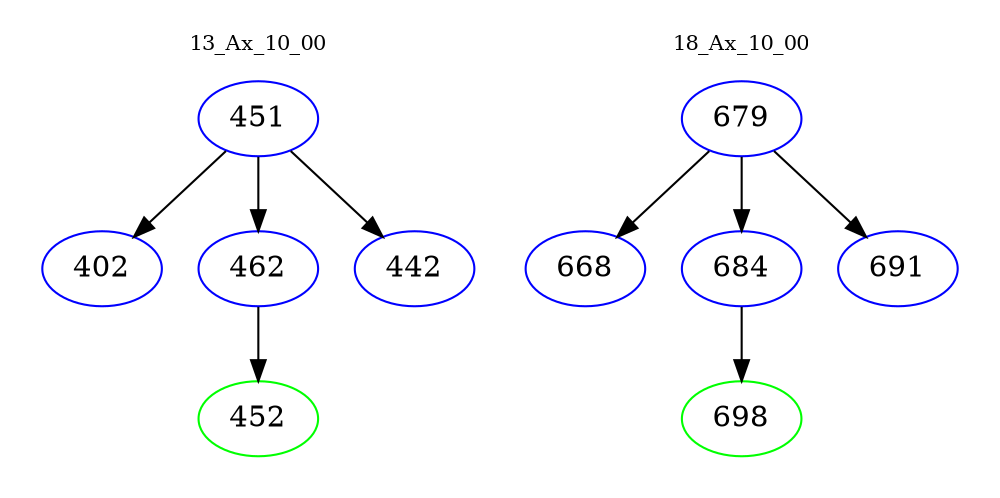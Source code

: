 digraph{
subgraph cluster_0 {
color = white
label = "13_Ax_10_00";
fontsize=10;
T0_451 [label="451", color="blue"]
T0_451 -> T0_402 [color="black"]
T0_402 [label="402", color="blue"]
T0_451 -> T0_462 [color="black"]
T0_462 [label="462", color="blue"]
T0_462 -> T0_452 [color="black"]
T0_452 [label="452", color="green"]
T0_451 -> T0_442 [color="black"]
T0_442 [label="442", color="blue"]
}
subgraph cluster_1 {
color = white
label = "18_Ax_10_00";
fontsize=10;
T1_679 [label="679", color="blue"]
T1_679 -> T1_668 [color="black"]
T1_668 [label="668", color="blue"]
T1_679 -> T1_684 [color="black"]
T1_684 [label="684", color="blue"]
T1_684 -> T1_698 [color="black"]
T1_698 [label="698", color="green"]
T1_679 -> T1_691 [color="black"]
T1_691 [label="691", color="blue"]
}
}
